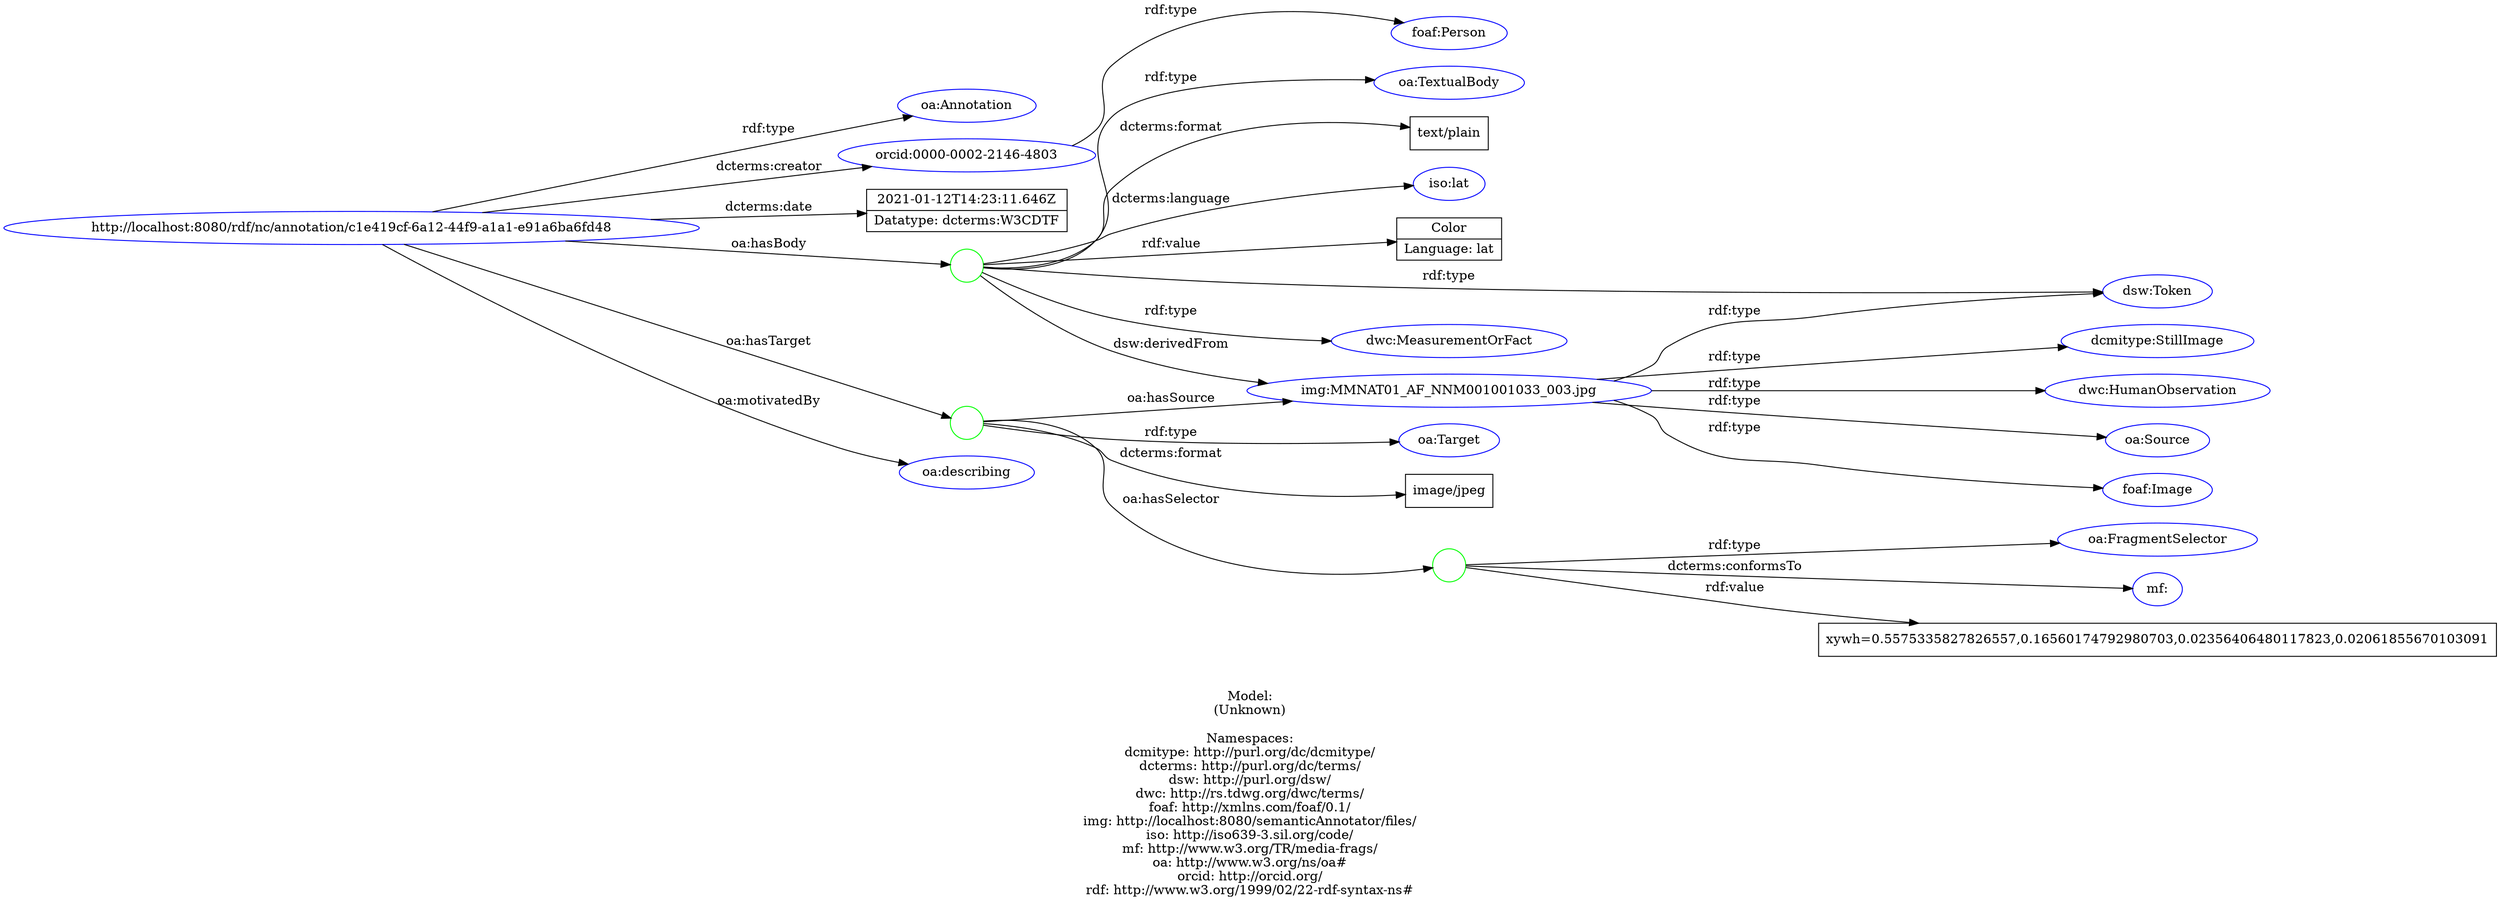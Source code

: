 digraph {
	rankdir = LR;
	charset="utf-8";

	"Rhttp://localhost:8080/rdf/nc/annotation/c1e419cf-6a12-44f9-a1a1-e91a6ba6fd48" -> "Roa:Annotation" [ label="rdf:type" ];
	"Rhttp://localhost:8080/rdf/nc/annotation/c1e419cf-6a12-44f9-a1a1-e91a6ba6fd48" -> "Rorcid:0000-0002-2146-4803" [ label="dcterms:creator" ];
	"Rhttp://localhost:8080/rdf/nc/annotation/c1e419cf-6a12-44f9-a1a1-e91a6ba6fd48" -> "L2021-01-12T14:23:11.646Z|Datatype: dcterms:W3CDTF" [ label="dcterms:date" ];
	"Rhttp://localhost:8080/rdf/nc/annotation/c1e419cf-6a12-44f9-a1a1-e91a6ba6fd48" -> "B_:node1evfesn2mx9" [ label="oa:hasBody" ];
	"B_:node1evfesn2mx9" -> "Rdsw:Token" [ label="rdf:type" ];
	"B_:node1evfesn2mx9" -> "Rdwc:MeasurementOrFact" [ label="rdf:type" ];
	"B_:node1evfesn2mx9" -> "Roa:TextualBody" [ label="rdf:type" ];
	"B_:node1evfesn2mx9" -> "Ltext/plain" [ label="dcterms:format" ];
	"B_:node1evfesn2mx9" -> "Riso:lat" [ label="dcterms:language" ];
	"B_:node1evfesn2mx9" -> "Rimg:MMNAT01_AF_NNM001001033_003.jpg" [ label="dsw:derivedFrom" ];
	"B_:node1evfesn2mx9" -> "LColor|Language: lat" [ label="rdf:value" ];
	"Rhttp://localhost:8080/rdf/nc/annotation/c1e419cf-6a12-44f9-a1a1-e91a6ba6fd48" -> "B_:node1evfesn2mx8" [ label="oa:hasTarget" ];
	"B_:node1evfesn2mx8" -> "Roa:Target" [ label="rdf:type" ];
	"B_:node1evfesn2mx8" -> "Limage/jpeg" [ label="dcterms:format" ];
	"B_:node1evfesn2mx8" -> "B_:node1evfesn2mx11" [ label="oa:hasSelector" ];
	"B_:node1evfesn2mx11" -> "Roa:FragmentSelector" [ label="rdf:type" ];
	"B_:node1evfesn2mx11" -> "Rmf:" [ label="dcterms:conformsTo" ];
	"B_:node1evfesn2mx11" -> "Lxywh=0.5575335827826557,0.16560174792980703,0.02356406480117823,0.02061855670103091" [ label="rdf:value" ];
	"B_:node1evfesn2mx8" -> "Rimg:MMNAT01_AF_NNM001001033_003.jpg" [ label="oa:hasSource" ];
	"Rhttp://localhost:8080/rdf/nc/annotation/c1e419cf-6a12-44f9-a1a1-e91a6ba6fd48" -> "Roa:describing" [ label="oa:motivatedBy" ];
	"Rorcid:0000-0002-2146-4803" -> "Rfoaf:Person" [ label="rdf:type" ];
	"Rimg:MMNAT01_AF_NNM001001033_003.jpg" -> "Rdcmitype:StillImage" [ label="rdf:type" ];
	"Rimg:MMNAT01_AF_NNM001001033_003.jpg" -> "Rdsw:Token" [ label="rdf:type" ];
	"Rimg:MMNAT01_AF_NNM001001033_003.jpg" -> "Rdwc:HumanObservation" [ label="rdf:type" ];
	"Rimg:MMNAT01_AF_NNM001001033_003.jpg" -> "Roa:Source" [ label="rdf:type" ];
	"Rimg:MMNAT01_AF_NNM001001033_003.jpg" -> "Rfoaf:Image" [ label="rdf:type" ];

	// Resources
	"Rhttp://localhost:8080/rdf/nc/annotation/c1e419cf-6a12-44f9-a1a1-e91a6ba6fd48" [ label="http://localhost:8080/rdf/nc/annotation/c1e419cf-6a12-44f9-a1a1-e91a6ba6fd48", shape = ellipse, color = blue ];
	"Roa:Annotation" [ label="oa:Annotation", shape = ellipse, color = blue ];
	"Rorcid:0000-0002-2146-4803" [ label="orcid:0000-0002-2146-4803", shape = ellipse, color = blue ];
	"Rdsw:Token" [ label="dsw:Token", shape = ellipse, color = blue ];
	"Rdwc:MeasurementOrFact" [ label="dwc:MeasurementOrFact", shape = ellipse, color = blue ];
	"Roa:TextualBody" [ label="oa:TextualBody", shape = ellipse, color = blue ];
	"Riso:lat" [ label="iso:lat", shape = ellipse, color = blue ];
	"Rimg:MMNAT01_AF_NNM001001033_003.jpg" [ label="img:MMNAT01_AF_NNM001001033_003.jpg", shape = ellipse, color = blue ];
	"Roa:Target" [ label="oa:Target", shape = ellipse, color = blue ];
	"Roa:FragmentSelector" [ label="oa:FragmentSelector", shape = ellipse, color = blue ];
	"Rmf:" [ label="mf:", shape = ellipse, color = blue ];
	"Roa:describing" [ label="oa:describing", shape = ellipse, color = blue ];
	"Rfoaf:Person" [ label="foaf:Person", shape = ellipse, color = blue ];
	"Rdcmitype:StillImage" [ label="dcmitype:StillImage", shape = ellipse, color = blue ];
	"Rdwc:HumanObservation" [ label="dwc:HumanObservation", shape = ellipse, color = blue ];
	"Roa:Source" [ label="oa:Source", shape = ellipse, color = blue ];
	"Rfoaf:Image" [ label="foaf:Image", shape = ellipse, color = blue ];

	// Anonymous nodes
	"B_:node1evfesn2mx9" [ label="", shape = circle, color = green ];
	"B_:node1evfesn2mx8" [ label="", shape = circle, color = green ];
	"B_:node1evfesn2mx11" [ label="", shape = circle, color = green ];

	// Literals
	"L2021-01-12T14:23:11.646Z|Datatype: dcterms:W3CDTF" [ label="2021-01-12T14:23:11.646Z|Datatype: dcterms:W3CDTF", shape = record ];
	"Ltext/plain" [ label="text/plain", shape = record ];
	"LColor|Language: lat" [ label="Color|Language: lat", shape = record ];
	"Limage/jpeg" [ label="image/jpeg", shape = record ];
	"Lxywh=0.5575335827826557,0.16560174792980703,0.02356406480117823,0.02061855670103091" [ label="xywh=0.5575335827826557,0.16560174792980703,0.02356406480117823,0.02061855670103091", shape = record ];

	label="\n\nModel:\n(Unknown)\n\nNamespaces:\ndcmitype: http://purl.org/dc/dcmitype/\ndcterms: http://purl.org/dc/terms/\ndsw: http://purl.org/dsw/\ndwc: http://rs.tdwg.org/dwc/terms/\nfoaf: http://xmlns.com/foaf/0.1/\nimg: http://localhost:8080/semanticAnnotator/files/\niso: http://iso639-3.sil.org/code/\nmf: http://www.w3.org/TR/media-frags/\noa: http://www.w3.org/ns/oa#\norcid: http://orcid.org/\nrdf: http://www.w3.org/1999/02/22-rdf-syntax-ns#\n";
}
